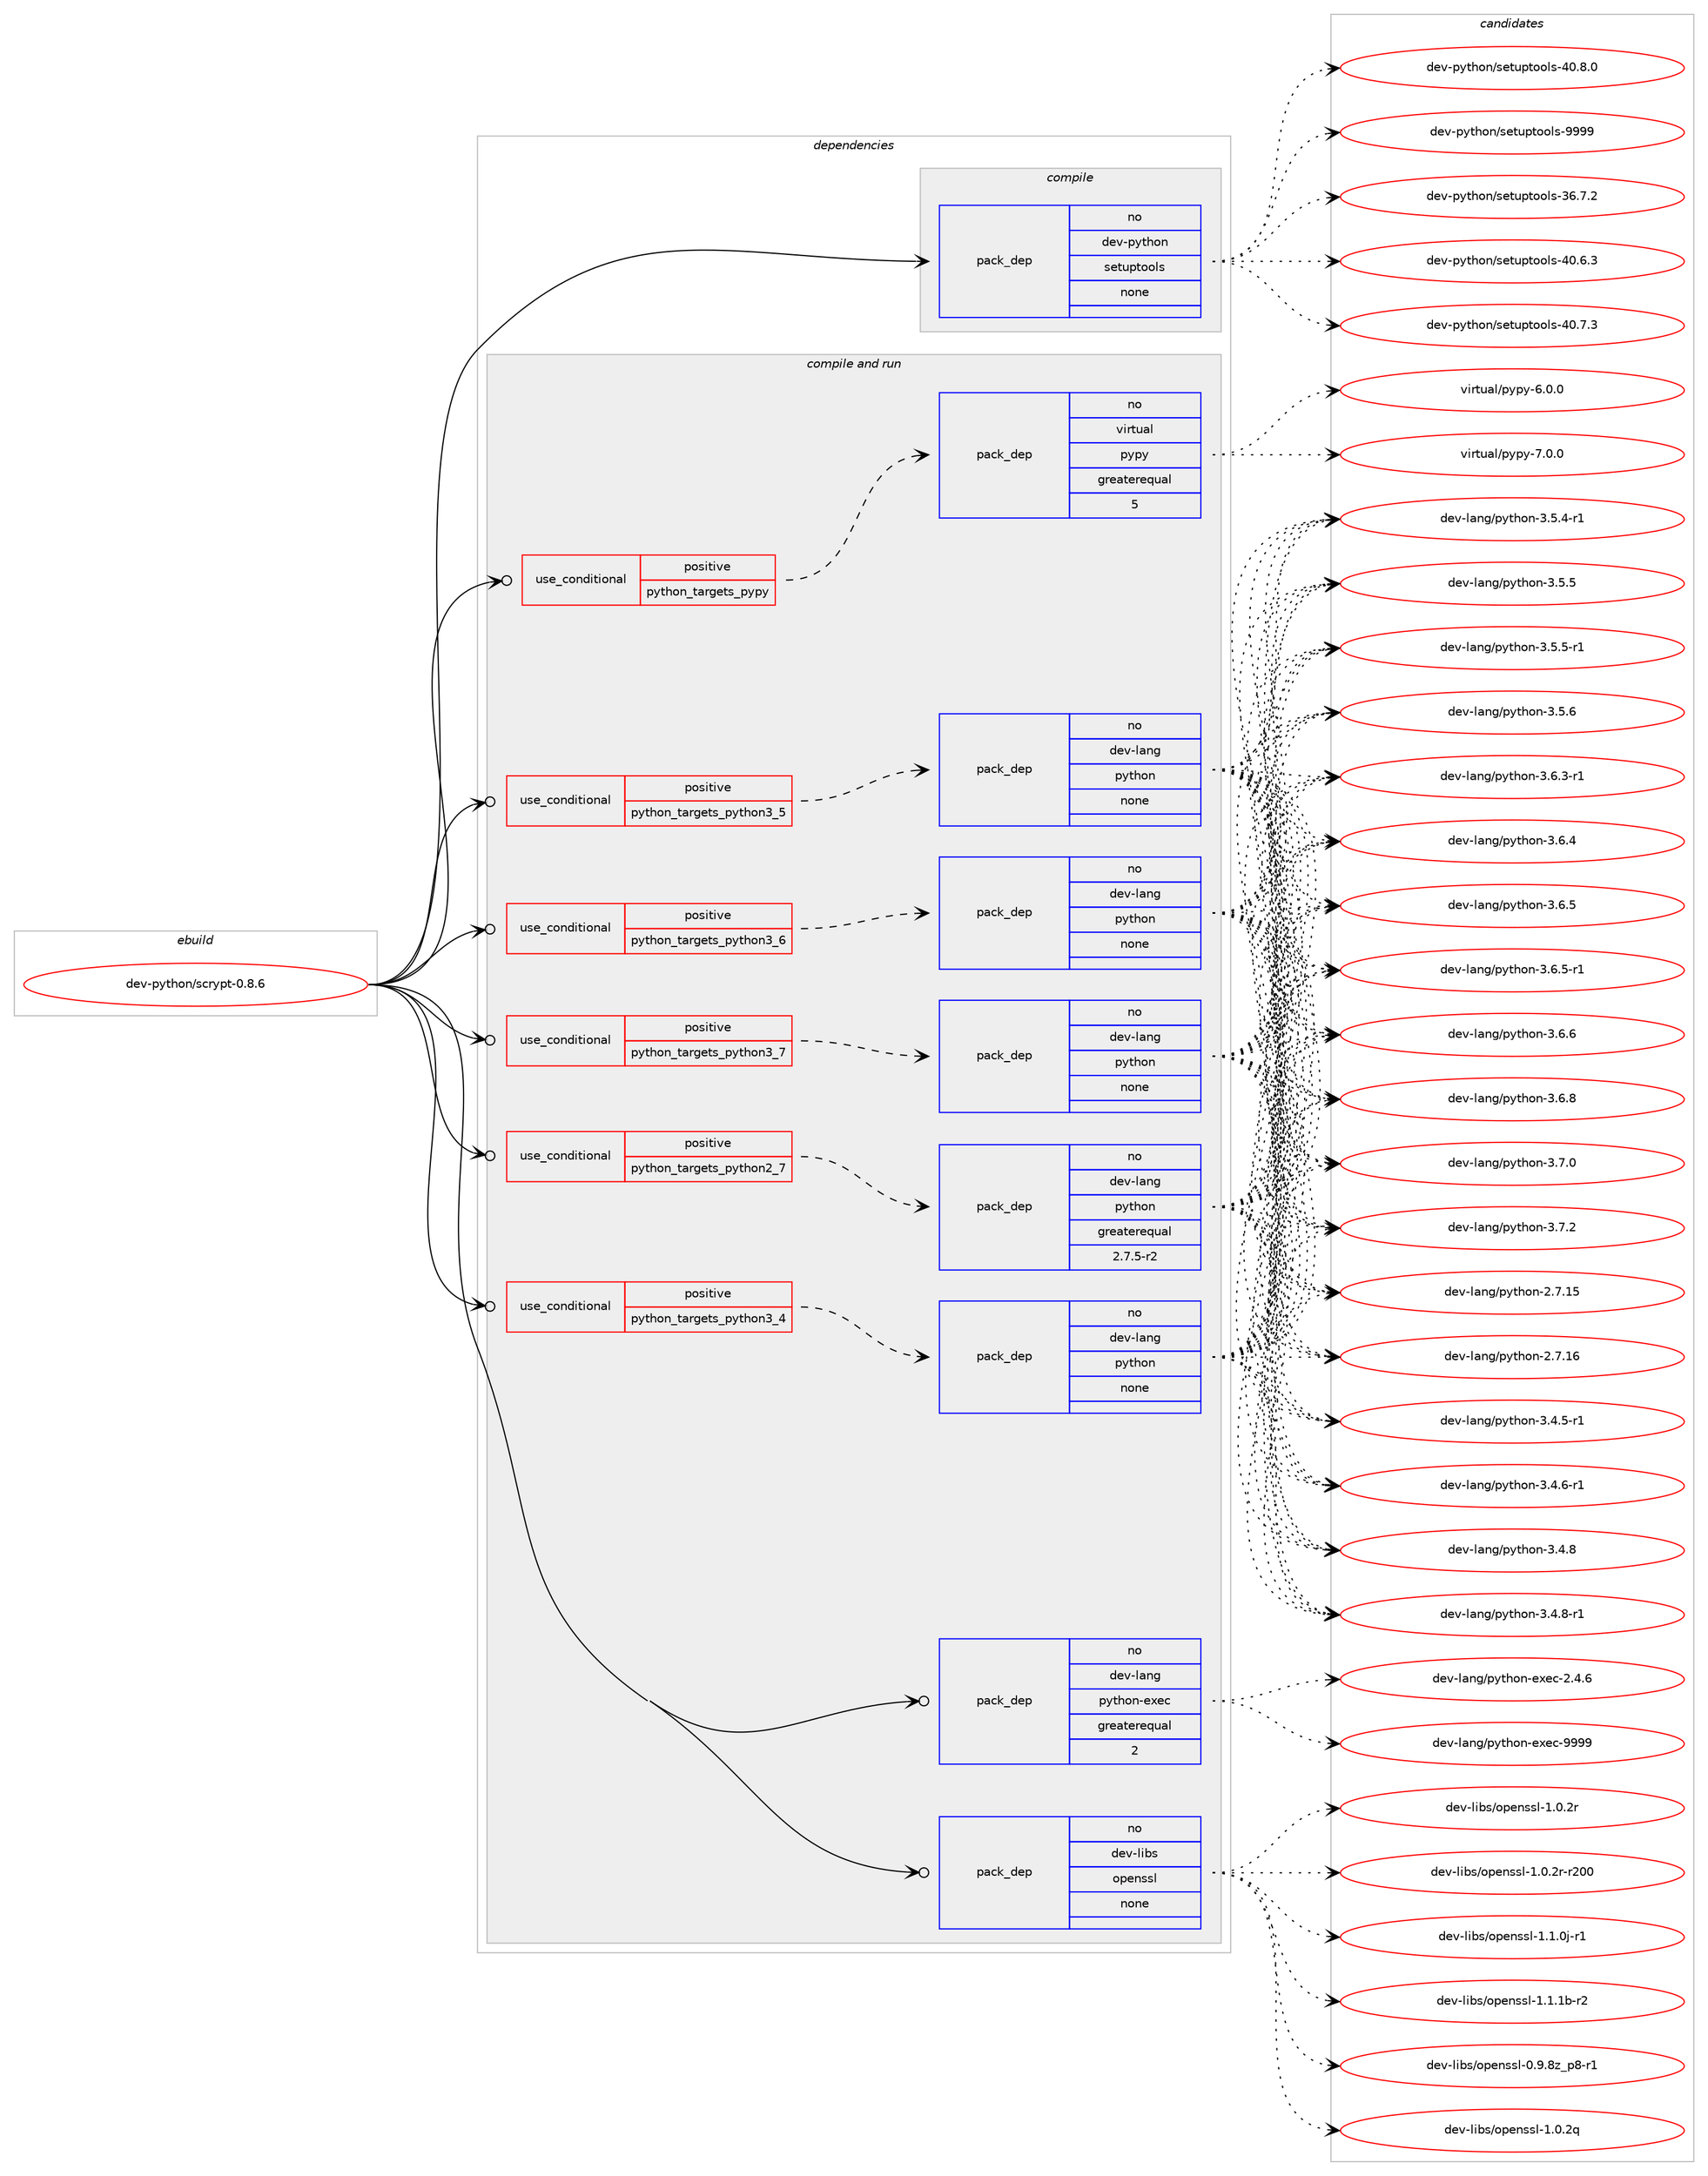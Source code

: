 digraph prolog {

# *************
# Graph options
# *************

newrank=true;
concentrate=true;
compound=true;
graph [rankdir=LR,fontname=Helvetica,fontsize=10,ranksep=1.5];#, ranksep=2.5, nodesep=0.2];
edge  [arrowhead=vee];
node  [fontname=Helvetica,fontsize=10];

# **********
# The ebuild
# **********

subgraph cluster_leftcol {
color=gray;
rank=same;
label=<<i>ebuild</i>>;
id [label="dev-python/scrypt-0.8.6", color=red, width=4, href="../dev-python/scrypt-0.8.6.svg"];
}

# ****************
# The dependencies
# ****************

subgraph cluster_midcol {
color=gray;
label=<<i>dependencies</i>>;
subgraph cluster_compile {
fillcolor="#eeeeee";
style=filled;
label=<<i>compile</i>>;
subgraph pack1032725 {
dependency1440387 [label=<<TABLE BORDER="0" CELLBORDER="1" CELLSPACING="0" CELLPADDING="4" WIDTH="220"><TR><TD ROWSPAN="6" CELLPADDING="30">pack_dep</TD></TR><TR><TD WIDTH="110">no</TD></TR><TR><TD>dev-python</TD></TR><TR><TD>setuptools</TD></TR><TR><TD>none</TD></TR><TR><TD></TD></TR></TABLE>>, shape=none, color=blue];
}
id:e -> dependency1440387:w [weight=20,style="solid",arrowhead="vee"];
}
subgraph cluster_compileandrun {
fillcolor="#eeeeee";
style=filled;
label=<<i>compile and run</i>>;
subgraph cond384300 {
dependency1440388 [label=<<TABLE BORDER="0" CELLBORDER="1" CELLSPACING="0" CELLPADDING="4"><TR><TD ROWSPAN="3" CELLPADDING="10">use_conditional</TD></TR><TR><TD>positive</TD></TR><TR><TD>python_targets_pypy</TD></TR></TABLE>>, shape=none, color=red];
subgraph pack1032726 {
dependency1440389 [label=<<TABLE BORDER="0" CELLBORDER="1" CELLSPACING="0" CELLPADDING="4" WIDTH="220"><TR><TD ROWSPAN="6" CELLPADDING="30">pack_dep</TD></TR><TR><TD WIDTH="110">no</TD></TR><TR><TD>virtual</TD></TR><TR><TD>pypy</TD></TR><TR><TD>greaterequal</TD></TR><TR><TD>5</TD></TR></TABLE>>, shape=none, color=blue];
}
dependency1440388:e -> dependency1440389:w [weight=20,style="dashed",arrowhead="vee"];
}
id:e -> dependency1440388:w [weight=20,style="solid",arrowhead="odotvee"];
subgraph cond384301 {
dependency1440390 [label=<<TABLE BORDER="0" CELLBORDER="1" CELLSPACING="0" CELLPADDING="4"><TR><TD ROWSPAN="3" CELLPADDING="10">use_conditional</TD></TR><TR><TD>positive</TD></TR><TR><TD>python_targets_python2_7</TD></TR></TABLE>>, shape=none, color=red];
subgraph pack1032727 {
dependency1440391 [label=<<TABLE BORDER="0" CELLBORDER="1" CELLSPACING="0" CELLPADDING="4" WIDTH="220"><TR><TD ROWSPAN="6" CELLPADDING="30">pack_dep</TD></TR><TR><TD WIDTH="110">no</TD></TR><TR><TD>dev-lang</TD></TR><TR><TD>python</TD></TR><TR><TD>greaterequal</TD></TR><TR><TD>2.7.5-r2</TD></TR></TABLE>>, shape=none, color=blue];
}
dependency1440390:e -> dependency1440391:w [weight=20,style="dashed",arrowhead="vee"];
}
id:e -> dependency1440390:w [weight=20,style="solid",arrowhead="odotvee"];
subgraph cond384302 {
dependency1440392 [label=<<TABLE BORDER="0" CELLBORDER="1" CELLSPACING="0" CELLPADDING="4"><TR><TD ROWSPAN="3" CELLPADDING="10">use_conditional</TD></TR><TR><TD>positive</TD></TR><TR><TD>python_targets_python3_4</TD></TR></TABLE>>, shape=none, color=red];
subgraph pack1032728 {
dependency1440393 [label=<<TABLE BORDER="0" CELLBORDER="1" CELLSPACING="0" CELLPADDING="4" WIDTH="220"><TR><TD ROWSPAN="6" CELLPADDING="30">pack_dep</TD></TR><TR><TD WIDTH="110">no</TD></TR><TR><TD>dev-lang</TD></TR><TR><TD>python</TD></TR><TR><TD>none</TD></TR><TR><TD></TD></TR></TABLE>>, shape=none, color=blue];
}
dependency1440392:e -> dependency1440393:w [weight=20,style="dashed",arrowhead="vee"];
}
id:e -> dependency1440392:w [weight=20,style="solid",arrowhead="odotvee"];
subgraph cond384303 {
dependency1440394 [label=<<TABLE BORDER="0" CELLBORDER="1" CELLSPACING="0" CELLPADDING="4"><TR><TD ROWSPAN="3" CELLPADDING="10">use_conditional</TD></TR><TR><TD>positive</TD></TR><TR><TD>python_targets_python3_5</TD></TR></TABLE>>, shape=none, color=red];
subgraph pack1032729 {
dependency1440395 [label=<<TABLE BORDER="0" CELLBORDER="1" CELLSPACING="0" CELLPADDING="4" WIDTH="220"><TR><TD ROWSPAN="6" CELLPADDING="30">pack_dep</TD></TR><TR><TD WIDTH="110">no</TD></TR><TR><TD>dev-lang</TD></TR><TR><TD>python</TD></TR><TR><TD>none</TD></TR><TR><TD></TD></TR></TABLE>>, shape=none, color=blue];
}
dependency1440394:e -> dependency1440395:w [weight=20,style="dashed",arrowhead="vee"];
}
id:e -> dependency1440394:w [weight=20,style="solid",arrowhead="odotvee"];
subgraph cond384304 {
dependency1440396 [label=<<TABLE BORDER="0" CELLBORDER="1" CELLSPACING="0" CELLPADDING="4"><TR><TD ROWSPAN="3" CELLPADDING="10">use_conditional</TD></TR><TR><TD>positive</TD></TR><TR><TD>python_targets_python3_6</TD></TR></TABLE>>, shape=none, color=red];
subgraph pack1032730 {
dependency1440397 [label=<<TABLE BORDER="0" CELLBORDER="1" CELLSPACING="0" CELLPADDING="4" WIDTH="220"><TR><TD ROWSPAN="6" CELLPADDING="30">pack_dep</TD></TR><TR><TD WIDTH="110">no</TD></TR><TR><TD>dev-lang</TD></TR><TR><TD>python</TD></TR><TR><TD>none</TD></TR><TR><TD></TD></TR></TABLE>>, shape=none, color=blue];
}
dependency1440396:e -> dependency1440397:w [weight=20,style="dashed",arrowhead="vee"];
}
id:e -> dependency1440396:w [weight=20,style="solid",arrowhead="odotvee"];
subgraph cond384305 {
dependency1440398 [label=<<TABLE BORDER="0" CELLBORDER="1" CELLSPACING="0" CELLPADDING="4"><TR><TD ROWSPAN="3" CELLPADDING="10">use_conditional</TD></TR><TR><TD>positive</TD></TR><TR><TD>python_targets_python3_7</TD></TR></TABLE>>, shape=none, color=red];
subgraph pack1032731 {
dependency1440399 [label=<<TABLE BORDER="0" CELLBORDER="1" CELLSPACING="0" CELLPADDING="4" WIDTH="220"><TR><TD ROWSPAN="6" CELLPADDING="30">pack_dep</TD></TR><TR><TD WIDTH="110">no</TD></TR><TR><TD>dev-lang</TD></TR><TR><TD>python</TD></TR><TR><TD>none</TD></TR><TR><TD></TD></TR></TABLE>>, shape=none, color=blue];
}
dependency1440398:e -> dependency1440399:w [weight=20,style="dashed",arrowhead="vee"];
}
id:e -> dependency1440398:w [weight=20,style="solid",arrowhead="odotvee"];
subgraph pack1032732 {
dependency1440400 [label=<<TABLE BORDER="0" CELLBORDER="1" CELLSPACING="0" CELLPADDING="4" WIDTH="220"><TR><TD ROWSPAN="6" CELLPADDING="30">pack_dep</TD></TR><TR><TD WIDTH="110">no</TD></TR><TR><TD>dev-lang</TD></TR><TR><TD>python-exec</TD></TR><TR><TD>greaterequal</TD></TR><TR><TD>2</TD></TR></TABLE>>, shape=none, color=blue];
}
id:e -> dependency1440400:w [weight=20,style="solid",arrowhead="odotvee"];
subgraph pack1032733 {
dependency1440401 [label=<<TABLE BORDER="0" CELLBORDER="1" CELLSPACING="0" CELLPADDING="4" WIDTH="220"><TR><TD ROWSPAN="6" CELLPADDING="30">pack_dep</TD></TR><TR><TD WIDTH="110">no</TD></TR><TR><TD>dev-libs</TD></TR><TR><TD>openssl</TD></TR><TR><TD>none</TD></TR><TR><TD></TD></TR></TABLE>>, shape=none, color=blue];
}
id:e -> dependency1440401:w [weight=20,style="solid",arrowhead="odotvee"];
}
subgraph cluster_run {
fillcolor="#eeeeee";
style=filled;
label=<<i>run</i>>;
}
}

# **************
# The candidates
# **************

subgraph cluster_choices {
rank=same;
color=gray;
label=<<i>candidates</i>>;

subgraph choice1032725 {
color=black;
nodesep=1;
choice100101118451121211161041111104711510111611711211611111110811545515446554650 [label="dev-python/setuptools-36.7.2", color=red, width=4,href="../dev-python/setuptools-36.7.2.svg"];
choice100101118451121211161041111104711510111611711211611111110811545524846544651 [label="dev-python/setuptools-40.6.3", color=red, width=4,href="../dev-python/setuptools-40.6.3.svg"];
choice100101118451121211161041111104711510111611711211611111110811545524846554651 [label="dev-python/setuptools-40.7.3", color=red, width=4,href="../dev-python/setuptools-40.7.3.svg"];
choice100101118451121211161041111104711510111611711211611111110811545524846564648 [label="dev-python/setuptools-40.8.0", color=red, width=4,href="../dev-python/setuptools-40.8.0.svg"];
choice10010111845112121116104111110471151011161171121161111111081154557575757 [label="dev-python/setuptools-9999", color=red, width=4,href="../dev-python/setuptools-9999.svg"];
dependency1440387:e -> choice100101118451121211161041111104711510111611711211611111110811545515446554650:w [style=dotted,weight="100"];
dependency1440387:e -> choice100101118451121211161041111104711510111611711211611111110811545524846544651:w [style=dotted,weight="100"];
dependency1440387:e -> choice100101118451121211161041111104711510111611711211611111110811545524846554651:w [style=dotted,weight="100"];
dependency1440387:e -> choice100101118451121211161041111104711510111611711211611111110811545524846564648:w [style=dotted,weight="100"];
dependency1440387:e -> choice10010111845112121116104111110471151011161171121161111111081154557575757:w [style=dotted,weight="100"];
}
subgraph choice1032726 {
color=black;
nodesep=1;
choice1181051141161179710847112121112121455446484648 [label="virtual/pypy-6.0.0", color=red, width=4,href="../virtual/pypy-6.0.0.svg"];
choice1181051141161179710847112121112121455546484648 [label="virtual/pypy-7.0.0", color=red, width=4,href="../virtual/pypy-7.0.0.svg"];
dependency1440389:e -> choice1181051141161179710847112121112121455446484648:w [style=dotted,weight="100"];
dependency1440389:e -> choice1181051141161179710847112121112121455546484648:w [style=dotted,weight="100"];
}
subgraph choice1032727 {
color=black;
nodesep=1;
choice10010111845108971101034711212111610411111045504655464953 [label="dev-lang/python-2.7.15", color=red, width=4,href="../dev-lang/python-2.7.15.svg"];
choice10010111845108971101034711212111610411111045504655464954 [label="dev-lang/python-2.7.16", color=red, width=4,href="../dev-lang/python-2.7.16.svg"];
choice1001011184510897110103471121211161041111104551465246534511449 [label="dev-lang/python-3.4.5-r1", color=red, width=4,href="../dev-lang/python-3.4.5-r1.svg"];
choice1001011184510897110103471121211161041111104551465246544511449 [label="dev-lang/python-3.4.6-r1", color=red, width=4,href="../dev-lang/python-3.4.6-r1.svg"];
choice100101118451089711010347112121116104111110455146524656 [label="dev-lang/python-3.4.8", color=red, width=4,href="../dev-lang/python-3.4.8.svg"];
choice1001011184510897110103471121211161041111104551465246564511449 [label="dev-lang/python-3.4.8-r1", color=red, width=4,href="../dev-lang/python-3.4.8-r1.svg"];
choice1001011184510897110103471121211161041111104551465346524511449 [label="dev-lang/python-3.5.4-r1", color=red, width=4,href="../dev-lang/python-3.5.4-r1.svg"];
choice100101118451089711010347112121116104111110455146534653 [label="dev-lang/python-3.5.5", color=red, width=4,href="../dev-lang/python-3.5.5.svg"];
choice1001011184510897110103471121211161041111104551465346534511449 [label="dev-lang/python-3.5.5-r1", color=red, width=4,href="../dev-lang/python-3.5.5-r1.svg"];
choice100101118451089711010347112121116104111110455146534654 [label="dev-lang/python-3.5.6", color=red, width=4,href="../dev-lang/python-3.5.6.svg"];
choice1001011184510897110103471121211161041111104551465446514511449 [label="dev-lang/python-3.6.3-r1", color=red, width=4,href="../dev-lang/python-3.6.3-r1.svg"];
choice100101118451089711010347112121116104111110455146544652 [label="dev-lang/python-3.6.4", color=red, width=4,href="../dev-lang/python-3.6.4.svg"];
choice100101118451089711010347112121116104111110455146544653 [label="dev-lang/python-3.6.5", color=red, width=4,href="../dev-lang/python-3.6.5.svg"];
choice1001011184510897110103471121211161041111104551465446534511449 [label="dev-lang/python-3.6.5-r1", color=red, width=4,href="../dev-lang/python-3.6.5-r1.svg"];
choice100101118451089711010347112121116104111110455146544654 [label="dev-lang/python-3.6.6", color=red, width=4,href="../dev-lang/python-3.6.6.svg"];
choice100101118451089711010347112121116104111110455146544656 [label="dev-lang/python-3.6.8", color=red, width=4,href="../dev-lang/python-3.6.8.svg"];
choice100101118451089711010347112121116104111110455146554648 [label="dev-lang/python-3.7.0", color=red, width=4,href="../dev-lang/python-3.7.0.svg"];
choice100101118451089711010347112121116104111110455146554650 [label="dev-lang/python-3.7.2", color=red, width=4,href="../dev-lang/python-3.7.2.svg"];
dependency1440391:e -> choice10010111845108971101034711212111610411111045504655464953:w [style=dotted,weight="100"];
dependency1440391:e -> choice10010111845108971101034711212111610411111045504655464954:w [style=dotted,weight="100"];
dependency1440391:e -> choice1001011184510897110103471121211161041111104551465246534511449:w [style=dotted,weight="100"];
dependency1440391:e -> choice1001011184510897110103471121211161041111104551465246544511449:w [style=dotted,weight="100"];
dependency1440391:e -> choice100101118451089711010347112121116104111110455146524656:w [style=dotted,weight="100"];
dependency1440391:e -> choice1001011184510897110103471121211161041111104551465246564511449:w [style=dotted,weight="100"];
dependency1440391:e -> choice1001011184510897110103471121211161041111104551465346524511449:w [style=dotted,weight="100"];
dependency1440391:e -> choice100101118451089711010347112121116104111110455146534653:w [style=dotted,weight="100"];
dependency1440391:e -> choice1001011184510897110103471121211161041111104551465346534511449:w [style=dotted,weight="100"];
dependency1440391:e -> choice100101118451089711010347112121116104111110455146534654:w [style=dotted,weight="100"];
dependency1440391:e -> choice1001011184510897110103471121211161041111104551465446514511449:w [style=dotted,weight="100"];
dependency1440391:e -> choice100101118451089711010347112121116104111110455146544652:w [style=dotted,weight="100"];
dependency1440391:e -> choice100101118451089711010347112121116104111110455146544653:w [style=dotted,weight="100"];
dependency1440391:e -> choice1001011184510897110103471121211161041111104551465446534511449:w [style=dotted,weight="100"];
dependency1440391:e -> choice100101118451089711010347112121116104111110455146544654:w [style=dotted,weight="100"];
dependency1440391:e -> choice100101118451089711010347112121116104111110455146544656:w [style=dotted,weight="100"];
dependency1440391:e -> choice100101118451089711010347112121116104111110455146554648:w [style=dotted,weight="100"];
dependency1440391:e -> choice100101118451089711010347112121116104111110455146554650:w [style=dotted,weight="100"];
}
subgraph choice1032728 {
color=black;
nodesep=1;
choice10010111845108971101034711212111610411111045504655464953 [label="dev-lang/python-2.7.15", color=red, width=4,href="../dev-lang/python-2.7.15.svg"];
choice10010111845108971101034711212111610411111045504655464954 [label="dev-lang/python-2.7.16", color=red, width=4,href="../dev-lang/python-2.7.16.svg"];
choice1001011184510897110103471121211161041111104551465246534511449 [label="dev-lang/python-3.4.5-r1", color=red, width=4,href="../dev-lang/python-3.4.5-r1.svg"];
choice1001011184510897110103471121211161041111104551465246544511449 [label="dev-lang/python-3.4.6-r1", color=red, width=4,href="../dev-lang/python-3.4.6-r1.svg"];
choice100101118451089711010347112121116104111110455146524656 [label="dev-lang/python-3.4.8", color=red, width=4,href="../dev-lang/python-3.4.8.svg"];
choice1001011184510897110103471121211161041111104551465246564511449 [label="dev-lang/python-3.4.8-r1", color=red, width=4,href="../dev-lang/python-3.4.8-r1.svg"];
choice1001011184510897110103471121211161041111104551465346524511449 [label="dev-lang/python-3.5.4-r1", color=red, width=4,href="../dev-lang/python-3.5.4-r1.svg"];
choice100101118451089711010347112121116104111110455146534653 [label="dev-lang/python-3.5.5", color=red, width=4,href="../dev-lang/python-3.5.5.svg"];
choice1001011184510897110103471121211161041111104551465346534511449 [label="dev-lang/python-3.5.5-r1", color=red, width=4,href="../dev-lang/python-3.5.5-r1.svg"];
choice100101118451089711010347112121116104111110455146534654 [label="dev-lang/python-3.5.6", color=red, width=4,href="../dev-lang/python-3.5.6.svg"];
choice1001011184510897110103471121211161041111104551465446514511449 [label="dev-lang/python-3.6.3-r1", color=red, width=4,href="../dev-lang/python-3.6.3-r1.svg"];
choice100101118451089711010347112121116104111110455146544652 [label="dev-lang/python-3.6.4", color=red, width=4,href="../dev-lang/python-3.6.4.svg"];
choice100101118451089711010347112121116104111110455146544653 [label="dev-lang/python-3.6.5", color=red, width=4,href="../dev-lang/python-3.6.5.svg"];
choice1001011184510897110103471121211161041111104551465446534511449 [label="dev-lang/python-3.6.5-r1", color=red, width=4,href="../dev-lang/python-3.6.5-r1.svg"];
choice100101118451089711010347112121116104111110455146544654 [label="dev-lang/python-3.6.6", color=red, width=4,href="../dev-lang/python-3.6.6.svg"];
choice100101118451089711010347112121116104111110455146544656 [label="dev-lang/python-3.6.8", color=red, width=4,href="../dev-lang/python-3.6.8.svg"];
choice100101118451089711010347112121116104111110455146554648 [label="dev-lang/python-3.7.0", color=red, width=4,href="../dev-lang/python-3.7.0.svg"];
choice100101118451089711010347112121116104111110455146554650 [label="dev-lang/python-3.7.2", color=red, width=4,href="../dev-lang/python-3.7.2.svg"];
dependency1440393:e -> choice10010111845108971101034711212111610411111045504655464953:w [style=dotted,weight="100"];
dependency1440393:e -> choice10010111845108971101034711212111610411111045504655464954:w [style=dotted,weight="100"];
dependency1440393:e -> choice1001011184510897110103471121211161041111104551465246534511449:w [style=dotted,weight="100"];
dependency1440393:e -> choice1001011184510897110103471121211161041111104551465246544511449:w [style=dotted,weight="100"];
dependency1440393:e -> choice100101118451089711010347112121116104111110455146524656:w [style=dotted,weight="100"];
dependency1440393:e -> choice1001011184510897110103471121211161041111104551465246564511449:w [style=dotted,weight="100"];
dependency1440393:e -> choice1001011184510897110103471121211161041111104551465346524511449:w [style=dotted,weight="100"];
dependency1440393:e -> choice100101118451089711010347112121116104111110455146534653:w [style=dotted,weight="100"];
dependency1440393:e -> choice1001011184510897110103471121211161041111104551465346534511449:w [style=dotted,weight="100"];
dependency1440393:e -> choice100101118451089711010347112121116104111110455146534654:w [style=dotted,weight="100"];
dependency1440393:e -> choice1001011184510897110103471121211161041111104551465446514511449:w [style=dotted,weight="100"];
dependency1440393:e -> choice100101118451089711010347112121116104111110455146544652:w [style=dotted,weight="100"];
dependency1440393:e -> choice100101118451089711010347112121116104111110455146544653:w [style=dotted,weight="100"];
dependency1440393:e -> choice1001011184510897110103471121211161041111104551465446534511449:w [style=dotted,weight="100"];
dependency1440393:e -> choice100101118451089711010347112121116104111110455146544654:w [style=dotted,weight="100"];
dependency1440393:e -> choice100101118451089711010347112121116104111110455146544656:w [style=dotted,weight="100"];
dependency1440393:e -> choice100101118451089711010347112121116104111110455146554648:w [style=dotted,weight="100"];
dependency1440393:e -> choice100101118451089711010347112121116104111110455146554650:w [style=dotted,weight="100"];
}
subgraph choice1032729 {
color=black;
nodesep=1;
choice10010111845108971101034711212111610411111045504655464953 [label="dev-lang/python-2.7.15", color=red, width=4,href="../dev-lang/python-2.7.15.svg"];
choice10010111845108971101034711212111610411111045504655464954 [label="dev-lang/python-2.7.16", color=red, width=4,href="../dev-lang/python-2.7.16.svg"];
choice1001011184510897110103471121211161041111104551465246534511449 [label="dev-lang/python-3.4.5-r1", color=red, width=4,href="../dev-lang/python-3.4.5-r1.svg"];
choice1001011184510897110103471121211161041111104551465246544511449 [label="dev-lang/python-3.4.6-r1", color=red, width=4,href="../dev-lang/python-3.4.6-r1.svg"];
choice100101118451089711010347112121116104111110455146524656 [label="dev-lang/python-3.4.8", color=red, width=4,href="../dev-lang/python-3.4.8.svg"];
choice1001011184510897110103471121211161041111104551465246564511449 [label="dev-lang/python-3.4.8-r1", color=red, width=4,href="../dev-lang/python-3.4.8-r1.svg"];
choice1001011184510897110103471121211161041111104551465346524511449 [label="dev-lang/python-3.5.4-r1", color=red, width=4,href="../dev-lang/python-3.5.4-r1.svg"];
choice100101118451089711010347112121116104111110455146534653 [label="dev-lang/python-3.5.5", color=red, width=4,href="../dev-lang/python-3.5.5.svg"];
choice1001011184510897110103471121211161041111104551465346534511449 [label="dev-lang/python-3.5.5-r1", color=red, width=4,href="../dev-lang/python-3.5.5-r1.svg"];
choice100101118451089711010347112121116104111110455146534654 [label="dev-lang/python-3.5.6", color=red, width=4,href="../dev-lang/python-3.5.6.svg"];
choice1001011184510897110103471121211161041111104551465446514511449 [label="dev-lang/python-3.6.3-r1", color=red, width=4,href="../dev-lang/python-3.6.3-r1.svg"];
choice100101118451089711010347112121116104111110455146544652 [label="dev-lang/python-3.6.4", color=red, width=4,href="../dev-lang/python-3.6.4.svg"];
choice100101118451089711010347112121116104111110455146544653 [label="dev-lang/python-3.6.5", color=red, width=4,href="../dev-lang/python-3.6.5.svg"];
choice1001011184510897110103471121211161041111104551465446534511449 [label="dev-lang/python-3.6.5-r1", color=red, width=4,href="../dev-lang/python-3.6.5-r1.svg"];
choice100101118451089711010347112121116104111110455146544654 [label="dev-lang/python-3.6.6", color=red, width=4,href="../dev-lang/python-3.6.6.svg"];
choice100101118451089711010347112121116104111110455146544656 [label="dev-lang/python-3.6.8", color=red, width=4,href="../dev-lang/python-3.6.8.svg"];
choice100101118451089711010347112121116104111110455146554648 [label="dev-lang/python-3.7.0", color=red, width=4,href="../dev-lang/python-3.7.0.svg"];
choice100101118451089711010347112121116104111110455146554650 [label="dev-lang/python-3.7.2", color=red, width=4,href="../dev-lang/python-3.7.2.svg"];
dependency1440395:e -> choice10010111845108971101034711212111610411111045504655464953:w [style=dotted,weight="100"];
dependency1440395:e -> choice10010111845108971101034711212111610411111045504655464954:w [style=dotted,weight="100"];
dependency1440395:e -> choice1001011184510897110103471121211161041111104551465246534511449:w [style=dotted,weight="100"];
dependency1440395:e -> choice1001011184510897110103471121211161041111104551465246544511449:w [style=dotted,weight="100"];
dependency1440395:e -> choice100101118451089711010347112121116104111110455146524656:w [style=dotted,weight="100"];
dependency1440395:e -> choice1001011184510897110103471121211161041111104551465246564511449:w [style=dotted,weight="100"];
dependency1440395:e -> choice1001011184510897110103471121211161041111104551465346524511449:w [style=dotted,weight="100"];
dependency1440395:e -> choice100101118451089711010347112121116104111110455146534653:w [style=dotted,weight="100"];
dependency1440395:e -> choice1001011184510897110103471121211161041111104551465346534511449:w [style=dotted,weight="100"];
dependency1440395:e -> choice100101118451089711010347112121116104111110455146534654:w [style=dotted,weight="100"];
dependency1440395:e -> choice1001011184510897110103471121211161041111104551465446514511449:w [style=dotted,weight="100"];
dependency1440395:e -> choice100101118451089711010347112121116104111110455146544652:w [style=dotted,weight="100"];
dependency1440395:e -> choice100101118451089711010347112121116104111110455146544653:w [style=dotted,weight="100"];
dependency1440395:e -> choice1001011184510897110103471121211161041111104551465446534511449:w [style=dotted,weight="100"];
dependency1440395:e -> choice100101118451089711010347112121116104111110455146544654:w [style=dotted,weight="100"];
dependency1440395:e -> choice100101118451089711010347112121116104111110455146544656:w [style=dotted,weight="100"];
dependency1440395:e -> choice100101118451089711010347112121116104111110455146554648:w [style=dotted,weight="100"];
dependency1440395:e -> choice100101118451089711010347112121116104111110455146554650:w [style=dotted,weight="100"];
}
subgraph choice1032730 {
color=black;
nodesep=1;
choice10010111845108971101034711212111610411111045504655464953 [label="dev-lang/python-2.7.15", color=red, width=4,href="../dev-lang/python-2.7.15.svg"];
choice10010111845108971101034711212111610411111045504655464954 [label="dev-lang/python-2.7.16", color=red, width=4,href="../dev-lang/python-2.7.16.svg"];
choice1001011184510897110103471121211161041111104551465246534511449 [label="dev-lang/python-3.4.5-r1", color=red, width=4,href="../dev-lang/python-3.4.5-r1.svg"];
choice1001011184510897110103471121211161041111104551465246544511449 [label="dev-lang/python-3.4.6-r1", color=red, width=4,href="../dev-lang/python-3.4.6-r1.svg"];
choice100101118451089711010347112121116104111110455146524656 [label="dev-lang/python-3.4.8", color=red, width=4,href="../dev-lang/python-3.4.8.svg"];
choice1001011184510897110103471121211161041111104551465246564511449 [label="dev-lang/python-3.4.8-r1", color=red, width=4,href="../dev-lang/python-3.4.8-r1.svg"];
choice1001011184510897110103471121211161041111104551465346524511449 [label="dev-lang/python-3.5.4-r1", color=red, width=4,href="../dev-lang/python-3.5.4-r1.svg"];
choice100101118451089711010347112121116104111110455146534653 [label="dev-lang/python-3.5.5", color=red, width=4,href="../dev-lang/python-3.5.5.svg"];
choice1001011184510897110103471121211161041111104551465346534511449 [label="dev-lang/python-3.5.5-r1", color=red, width=4,href="../dev-lang/python-3.5.5-r1.svg"];
choice100101118451089711010347112121116104111110455146534654 [label="dev-lang/python-3.5.6", color=red, width=4,href="../dev-lang/python-3.5.6.svg"];
choice1001011184510897110103471121211161041111104551465446514511449 [label="dev-lang/python-3.6.3-r1", color=red, width=4,href="../dev-lang/python-3.6.3-r1.svg"];
choice100101118451089711010347112121116104111110455146544652 [label="dev-lang/python-3.6.4", color=red, width=4,href="../dev-lang/python-3.6.4.svg"];
choice100101118451089711010347112121116104111110455146544653 [label="dev-lang/python-3.6.5", color=red, width=4,href="../dev-lang/python-3.6.5.svg"];
choice1001011184510897110103471121211161041111104551465446534511449 [label="dev-lang/python-3.6.5-r1", color=red, width=4,href="../dev-lang/python-3.6.5-r1.svg"];
choice100101118451089711010347112121116104111110455146544654 [label="dev-lang/python-3.6.6", color=red, width=4,href="../dev-lang/python-3.6.6.svg"];
choice100101118451089711010347112121116104111110455146544656 [label="dev-lang/python-3.6.8", color=red, width=4,href="../dev-lang/python-3.6.8.svg"];
choice100101118451089711010347112121116104111110455146554648 [label="dev-lang/python-3.7.0", color=red, width=4,href="../dev-lang/python-3.7.0.svg"];
choice100101118451089711010347112121116104111110455146554650 [label="dev-lang/python-3.7.2", color=red, width=4,href="../dev-lang/python-3.7.2.svg"];
dependency1440397:e -> choice10010111845108971101034711212111610411111045504655464953:w [style=dotted,weight="100"];
dependency1440397:e -> choice10010111845108971101034711212111610411111045504655464954:w [style=dotted,weight="100"];
dependency1440397:e -> choice1001011184510897110103471121211161041111104551465246534511449:w [style=dotted,weight="100"];
dependency1440397:e -> choice1001011184510897110103471121211161041111104551465246544511449:w [style=dotted,weight="100"];
dependency1440397:e -> choice100101118451089711010347112121116104111110455146524656:w [style=dotted,weight="100"];
dependency1440397:e -> choice1001011184510897110103471121211161041111104551465246564511449:w [style=dotted,weight="100"];
dependency1440397:e -> choice1001011184510897110103471121211161041111104551465346524511449:w [style=dotted,weight="100"];
dependency1440397:e -> choice100101118451089711010347112121116104111110455146534653:w [style=dotted,weight="100"];
dependency1440397:e -> choice1001011184510897110103471121211161041111104551465346534511449:w [style=dotted,weight="100"];
dependency1440397:e -> choice100101118451089711010347112121116104111110455146534654:w [style=dotted,weight="100"];
dependency1440397:e -> choice1001011184510897110103471121211161041111104551465446514511449:w [style=dotted,weight="100"];
dependency1440397:e -> choice100101118451089711010347112121116104111110455146544652:w [style=dotted,weight="100"];
dependency1440397:e -> choice100101118451089711010347112121116104111110455146544653:w [style=dotted,weight="100"];
dependency1440397:e -> choice1001011184510897110103471121211161041111104551465446534511449:w [style=dotted,weight="100"];
dependency1440397:e -> choice100101118451089711010347112121116104111110455146544654:w [style=dotted,weight="100"];
dependency1440397:e -> choice100101118451089711010347112121116104111110455146544656:w [style=dotted,weight="100"];
dependency1440397:e -> choice100101118451089711010347112121116104111110455146554648:w [style=dotted,weight="100"];
dependency1440397:e -> choice100101118451089711010347112121116104111110455146554650:w [style=dotted,weight="100"];
}
subgraph choice1032731 {
color=black;
nodesep=1;
choice10010111845108971101034711212111610411111045504655464953 [label="dev-lang/python-2.7.15", color=red, width=4,href="../dev-lang/python-2.7.15.svg"];
choice10010111845108971101034711212111610411111045504655464954 [label="dev-lang/python-2.7.16", color=red, width=4,href="../dev-lang/python-2.7.16.svg"];
choice1001011184510897110103471121211161041111104551465246534511449 [label="dev-lang/python-3.4.5-r1", color=red, width=4,href="../dev-lang/python-3.4.5-r1.svg"];
choice1001011184510897110103471121211161041111104551465246544511449 [label="dev-lang/python-3.4.6-r1", color=red, width=4,href="../dev-lang/python-3.4.6-r1.svg"];
choice100101118451089711010347112121116104111110455146524656 [label="dev-lang/python-3.4.8", color=red, width=4,href="../dev-lang/python-3.4.8.svg"];
choice1001011184510897110103471121211161041111104551465246564511449 [label="dev-lang/python-3.4.8-r1", color=red, width=4,href="../dev-lang/python-3.4.8-r1.svg"];
choice1001011184510897110103471121211161041111104551465346524511449 [label="dev-lang/python-3.5.4-r1", color=red, width=4,href="../dev-lang/python-3.5.4-r1.svg"];
choice100101118451089711010347112121116104111110455146534653 [label="dev-lang/python-3.5.5", color=red, width=4,href="../dev-lang/python-3.5.5.svg"];
choice1001011184510897110103471121211161041111104551465346534511449 [label="dev-lang/python-3.5.5-r1", color=red, width=4,href="../dev-lang/python-3.5.5-r1.svg"];
choice100101118451089711010347112121116104111110455146534654 [label="dev-lang/python-3.5.6", color=red, width=4,href="../dev-lang/python-3.5.6.svg"];
choice1001011184510897110103471121211161041111104551465446514511449 [label="dev-lang/python-3.6.3-r1", color=red, width=4,href="../dev-lang/python-3.6.3-r1.svg"];
choice100101118451089711010347112121116104111110455146544652 [label="dev-lang/python-3.6.4", color=red, width=4,href="../dev-lang/python-3.6.4.svg"];
choice100101118451089711010347112121116104111110455146544653 [label="dev-lang/python-3.6.5", color=red, width=4,href="../dev-lang/python-3.6.5.svg"];
choice1001011184510897110103471121211161041111104551465446534511449 [label="dev-lang/python-3.6.5-r1", color=red, width=4,href="../dev-lang/python-3.6.5-r1.svg"];
choice100101118451089711010347112121116104111110455146544654 [label="dev-lang/python-3.6.6", color=red, width=4,href="../dev-lang/python-3.6.6.svg"];
choice100101118451089711010347112121116104111110455146544656 [label="dev-lang/python-3.6.8", color=red, width=4,href="../dev-lang/python-3.6.8.svg"];
choice100101118451089711010347112121116104111110455146554648 [label="dev-lang/python-3.7.0", color=red, width=4,href="../dev-lang/python-3.7.0.svg"];
choice100101118451089711010347112121116104111110455146554650 [label="dev-lang/python-3.7.2", color=red, width=4,href="../dev-lang/python-3.7.2.svg"];
dependency1440399:e -> choice10010111845108971101034711212111610411111045504655464953:w [style=dotted,weight="100"];
dependency1440399:e -> choice10010111845108971101034711212111610411111045504655464954:w [style=dotted,weight="100"];
dependency1440399:e -> choice1001011184510897110103471121211161041111104551465246534511449:w [style=dotted,weight="100"];
dependency1440399:e -> choice1001011184510897110103471121211161041111104551465246544511449:w [style=dotted,weight="100"];
dependency1440399:e -> choice100101118451089711010347112121116104111110455146524656:w [style=dotted,weight="100"];
dependency1440399:e -> choice1001011184510897110103471121211161041111104551465246564511449:w [style=dotted,weight="100"];
dependency1440399:e -> choice1001011184510897110103471121211161041111104551465346524511449:w [style=dotted,weight="100"];
dependency1440399:e -> choice100101118451089711010347112121116104111110455146534653:w [style=dotted,weight="100"];
dependency1440399:e -> choice1001011184510897110103471121211161041111104551465346534511449:w [style=dotted,weight="100"];
dependency1440399:e -> choice100101118451089711010347112121116104111110455146534654:w [style=dotted,weight="100"];
dependency1440399:e -> choice1001011184510897110103471121211161041111104551465446514511449:w [style=dotted,weight="100"];
dependency1440399:e -> choice100101118451089711010347112121116104111110455146544652:w [style=dotted,weight="100"];
dependency1440399:e -> choice100101118451089711010347112121116104111110455146544653:w [style=dotted,weight="100"];
dependency1440399:e -> choice1001011184510897110103471121211161041111104551465446534511449:w [style=dotted,weight="100"];
dependency1440399:e -> choice100101118451089711010347112121116104111110455146544654:w [style=dotted,weight="100"];
dependency1440399:e -> choice100101118451089711010347112121116104111110455146544656:w [style=dotted,weight="100"];
dependency1440399:e -> choice100101118451089711010347112121116104111110455146554648:w [style=dotted,weight="100"];
dependency1440399:e -> choice100101118451089711010347112121116104111110455146554650:w [style=dotted,weight="100"];
}
subgraph choice1032732 {
color=black;
nodesep=1;
choice1001011184510897110103471121211161041111104510112010199455046524654 [label="dev-lang/python-exec-2.4.6", color=red, width=4,href="../dev-lang/python-exec-2.4.6.svg"];
choice10010111845108971101034711212111610411111045101120101994557575757 [label="dev-lang/python-exec-9999", color=red, width=4,href="../dev-lang/python-exec-9999.svg"];
dependency1440400:e -> choice1001011184510897110103471121211161041111104510112010199455046524654:w [style=dotted,weight="100"];
dependency1440400:e -> choice10010111845108971101034711212111610411111045101120101994557575757:w [style=dotted,weight="100"];
}
subgraph choice1032733 {
color=black;
nodesep=1;
choice10010111845108105981154711111210111011511510845484657465612295112564511449 [label="dev-libs/openssl-0.9.8z_p8-r1", color=red, width=4,href="../dev-libs/openssl-0.9.8z_p8-r1.svg"];
choice100101118451081059811547111112101110115115108454946484650113 [label="dev-libs/openssl-1.0.2q", color=red, width=4,href="../dev-libs/openssl-1.0.2q.svg"];
choice100101118451081059811547111112101110115115108454946484650114 [label="dev-libs/openssl-1.0.2r", color=red, width=4,href="../dev-libs/openssl-1.0.2r.svg"];
choice10010111845108105981154711111210111011511510845494648465011445114504848 [label="dev-libs/openssl-1.0.2r-r200", color=red, width=4,href="../dev-libs/openssl-1.0.2r-r200.svg"];
choice1001011184510810598115471111121011101151151084549464946481064511449 [label="dev-libs/openssl-1.1.0j-r1", color=red, width=4,href="../dev-libs/openssl-1.1.0j-r1.svg"];
choice100101118451081059811547111112101110115115108454946494649984511450 [label="dev-libs/openssl-1.1.1b-r2", color=red, width=4,href="../dev-libs/openssl-1.1.1b-r2.svg"];
dependency1440401:e -> choice10010111845108105981154711111210111011511510845484657465612295112564511449:w [style=dotted,weight="100"];
dependency1440401:e -> choice100101118451081059811547111112101110115115108454946484650113:w [style=dotted,weight="100"];
dependency1440401:e -> choice100101118451081059811547111112101110115115108454946484650114:w [style=dotted,weight="100"];
dependency1440401:e -> choice10010111845108105981154711111210111011511510845494648465011445114504848:w [style=dotted,weight="100"];
dependency1440401:e -> choice1001011184510810598115471111121011101151151084549464946481064511449:w [style=dotted,weight="100"];
dependency1440401:e -> choice100101118451081059811547111112101110115115108454946494649984511450:w [style=dotted,weight="100"];
}
}

}
